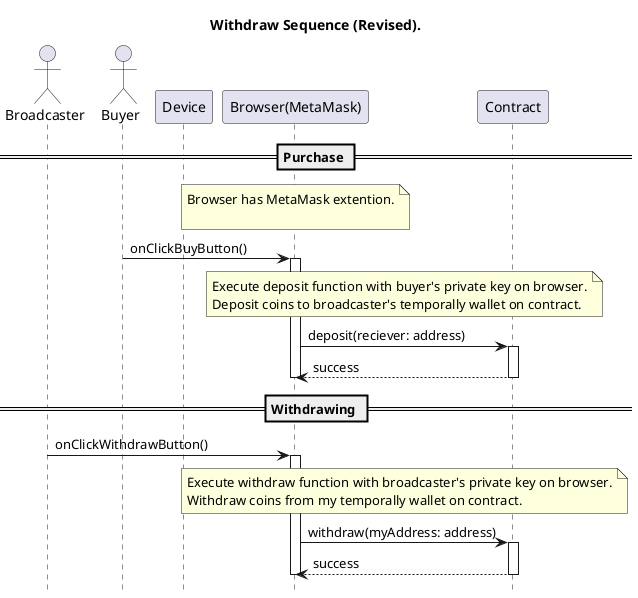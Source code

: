 @startuml withdraw_sequence

title Withdraw Sequence (Revised).
hide footbox

Actor Broadcaster as user
Actor Buyer as user2

participant Device as device
participant "Browser(MetaMask)" as browser
participant Contract as contract


== Purchase ==

note over browser
Browser has MetaMask extention.

endnote

user2 -> browser: onClickBuyButton()
activate browser

    note over browser, contract
    Execute deposit function with buyer's private key on browser.
    Deposit coins to broadcaster's temporally wallet on contract.
    endnote

    browser -> contract: deposit(reciever: address)
    activate contract
    contract --> browser: success
    deactivate contract

deactivate browser



== Withdrawing ==

user -> browser: onClickWithdrawButton()
activate browser

note over browser, contract
Execute withdraw function with broadcaster's private key on browser.
Withdraw coins from my temporally wallet on contract.
endnote

browser -> contract: withdraw(myAddress: address)
activate contract

contract --> browser: success
deactivate contract



deactivate browser







@enduml